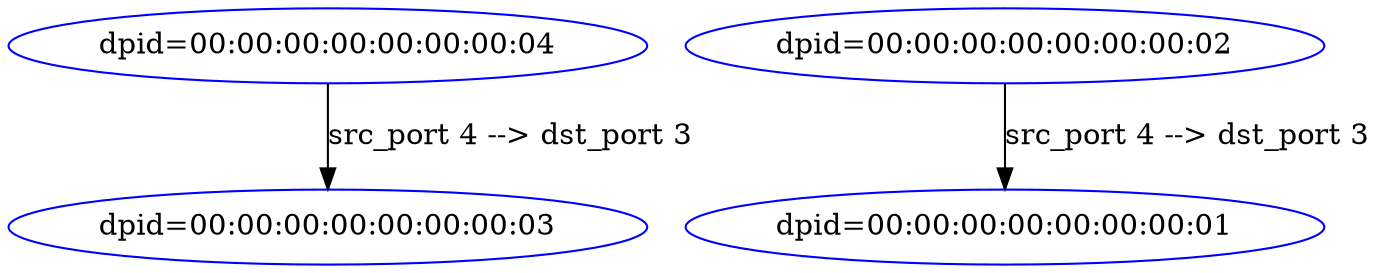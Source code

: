digraph Deps {
     n0 [ label="dpid=00:00:00:00:00:00:00:04", color="blue"];
     n1 [ label="dpid=00:00:00:00:00:00:00:03", color="blue"];
     n0 -> n1 [ label="src_port 4 --> dst_port 3"];
     n2 [ label="dpid=00:00:00:00:00:00:00:02", color="blue"];
     n3 [ label="dpid=00:00:00:00:00:00:00:01", color="blue"];
     n2 -> n3 [ label="src_port 4 --> dst_port 3"];
}
